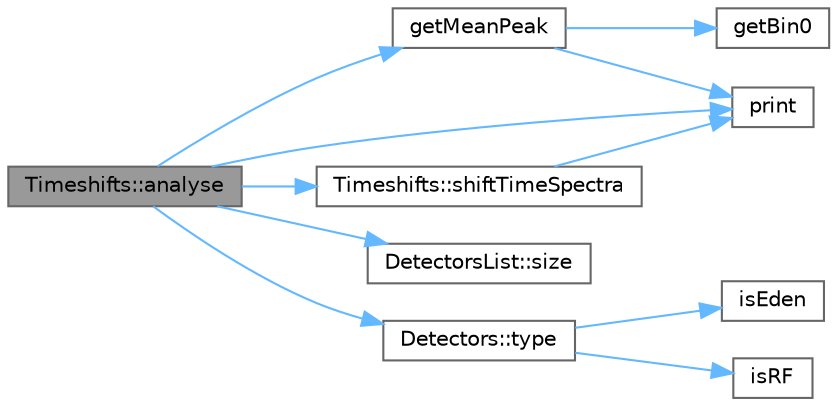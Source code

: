 digraph "Timeshifts::analyse"
{
 // LATEX_PDF_SIZE
  bgcolor="transparent";
  edge [fontname=Helvetica,fontsize=10,labelfontname=Helvetica,labelfontsize=10];
  node [fontname=Helvetica,fontsize=10,shape=box,height=0.2,width=0.4];
  rankdir="LR";
  Node1 [id="Node000001",label="Timeshifts::analyse",height=0.2,width=0.4,color="gray40", fillcolor="grey60", style="filled", fontcolor="black",tooltip=" "];
  Node1 -> Node2 [id="edge1_Node000001_Node000002",color="steelblue1",style="solid",tooltip=" "];
  Node2 [id="Node000002",label="getMeanPeak",height=0.2,width=0.4,color="grey40", fillcolor="white", style="filled",URL="$_timeshifts_8hpp.html#accfb8dfb6ee42fa6845013a0cf121ac1",tooltip="Get the mean of the peak of a histogram with one nice single peak."];
  Node2 -> Node3 [id="edge2_Node000002_Node000003",color="steelblue1",style="solid",tooltip=" "];
  Node3 [id="Node000003",label="getBin0",height=0.2,width=0.4,color="grey40", fillcolor="white", style="filled",URL="$_timeshifts_8hpp.html#ab8628517ea9ef7ded29d8e22be6f628f",tooltip="Get which bin holds the X = 0."];
  Node2 -> Node4 [id="edge3_Node000002_Node000004",color="steelblue1",style="solid",tooltip=" "];
  Node4 [id="Node000004",label="print",height=0.2,width=0.4,color="grey40", fillcolor="white", style="filled",URL="$print_8hpp.html#aaa2383e8fc7f8fa546f4376e1dd4c9b7",tooltip=" "];
  Node1 -> Node4 [id="edge4_Node000001_Node000004",color="steelblue1",style="solid",tooltip=" "];
  Node1 -> Node5 [id="edge5_Node000001_Node000005",color="steelblue1",style="solid",tooltip=" "];
  Node5 [id="Node000005",label="Timeshifts::shiftTimeSpectra",height=0.2,width=0.4,color="grey40", fillcolor="white", style="filled",URL="$class_timeshifts.html#a89dbca371bce4601ee60122f544faf95",tooltip=" "];
  Node5 -> Node4 [id="edge6_Node000005_Node000004",color="steelblue1",style="solid",tooltip=" "];
  Node1 -> Node6 [id="edge7_Node000001_Node000006",color="steelblue1",style="solid",tooltip=" "];
  Node6 [id="Node000006",label="DetectorsList::size",height=0.2,width=0.4,color="grey40", fillcolor="white", style="filled",URL="$class_detectors_list.html#a8e0581c33347b1fb3f1a206729a33a47",tooltip=" "];
  Node1 -> Node7 [id="edge8_Node000001_Node000007",color="steelblue1",style="solid",tooltip=" "];
  Node7 [id="Node000007",label="Detectors::type",height=0.2,width=0.4,color="grey40", fillcolor="white", style="filled",URL="$class_detectors.html#a0518aa454558bc8d7c3ac796279d5908",tooltip=" "];
  Node7 -> Node8 [id="edge9_Node000007_Node000008",color="steelblue1",style="solid",tooltip=" "];
  Node8 [id="Node000008",label="isEden",height=0.2,width=0.4,color="grey40", fillcolor="white", style="filled",URL="$_detectors_8hpp.html#ab606d5217be03c98e4c1d791e4c456cc",tooltip=" "];
  Node7 -> Node9 [id="edge10_Node000007_Node000009",color="steelblue1",style="solid",tooltip=" "];
  Node9 [id="Node000009",label="isRF",height=0.2,width=0.4,color="grey40", fillcolor="white", style="filled",URL="$_detectors_8hpp.html#a4081c8920cb1432f78b67207810de6a8",tooltip=" "];
}
